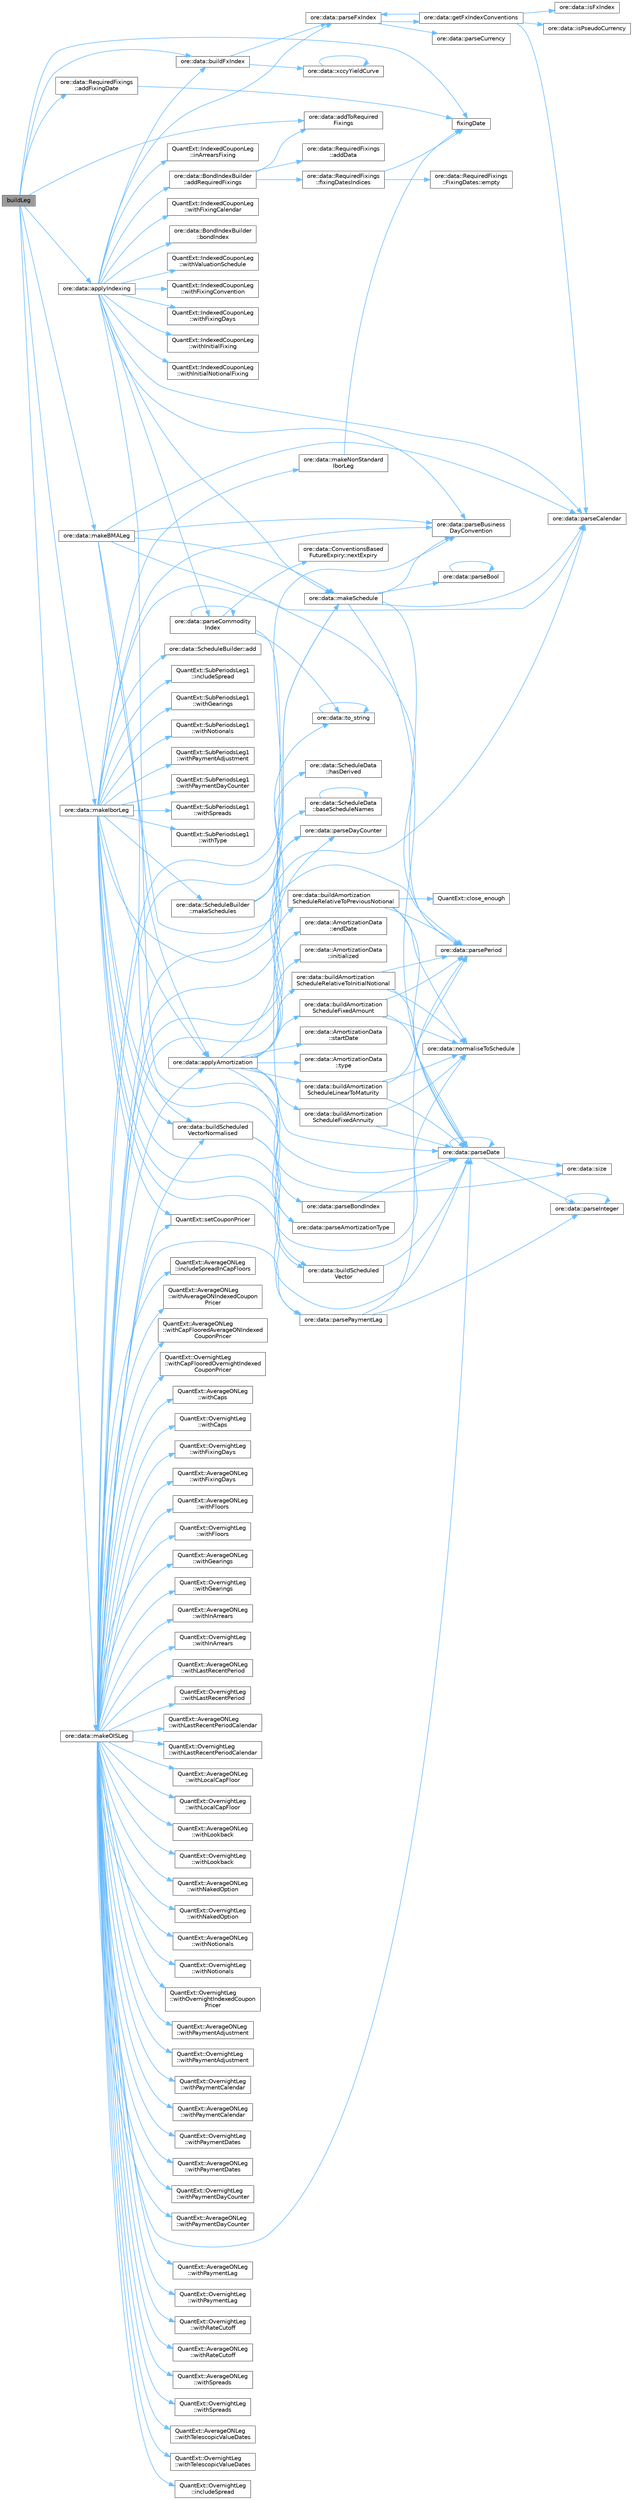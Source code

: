 digraph "buildLeg"
{
 // INTERACTIVE_SVG=YES
 // LATEX_PDF_SIZE
  bgcolor="transparent";
  edge [fontname=Helvetica,fontsize=10,labelfontname=Helvetica,labelfontsize=10];
  node [fontname=Helvetica,fontsize=10,shape=box,height=0.2,width=0.4];
  rankdir="LR";
  Node1 [label="buildLeg",height=0.2,width=0.4,color="gray40", fillcolor="grey60", style="filled", fontcolor="black",tooltip=" "];
  Node1 -> Node2 [color="steelblue1",style="solid"];
  Node2 [label="ore::data::RequiredFixings\l::addFixingDate",height=0.2,width=0.4,color="grey40", fillcolor="white", style="filled",URL="$classore_1_1data_1_1_required_fixings.html#ab7dfe7e5dd7a3d8d8f67fc9096a3c57d",tooltip=" "];
  Node2 -> Node3 [color="steelblue1",style="solid"];
  Node3 [label="fixingDate",height=0.2,width=0.4,color="grey40", fillcolor="white", style="filled",URL="C:/dev/ORE/documentation/QuantExt/doc/quantext.tag$namespace_quant_ext_1_1_zero_inflation.html#a57de786c1c8988b6da9d354282b4b370",tooltip=" "];
  Node1 -> Node4 [color="steelblue1",style="solid"];
  Node4 [label="ore::data::addToRequired\lFixings",height=0.2,width=0.4,color="grey40", fillcolor="white", style="filled",URL="$namespaceore_1_1data.html#a7453cd5f9e91b39da1712c6207aca462",tooltip=" "];
  Node1 -> Node5 [color="steelblue1",style="solid"];
  Node5 [label="ore::data::applyIndexing",height=0.2,width=0.4,color="grey40", fillcolor="white", style="filled",URL="$namespaceore_1_1data.html#a5d06d31ceafbb5a0bf0f9a4dbd09ab7e",tooltip=" "];
  Node5 -> Node6 [color="steelblue1",style="solid"];
  Node6 [label="ore::data::BondIndexBuilder\l::addRequiredFixings",height=0.2,width=0.4,color="grey40", fillcolor="white", style="filled",URL="$classore_1_1data_1_1_bond_index_builder.html#ae479124f9f93e301b0a9b63f603a7e07",tooltip=" "];
  Node6 -> Node7 [color="steelblue1",style="solid"];
  Node7 [label="ore::data::RequiredFixings\l::addData",height=0.2,width=0.4,color="grey40", fillcolor="white", style="filled",URL="$classore_1_1data_1_1_required_fixings.html#a6239d4397d1d7eb1de886f13bdc8d9d4",tooltip=" "];
  Node6 -> Node4 [color="steelblue1",style="solid"];
  Node6 -> Node8 [color="steelblue1",style="solid"];
  Node8 [label="ore::data::RequiredFixings\l::fixingDatesIndices",height=0.2,width=0.4,color="grey40", fillcolor="white", style="filled",URL="$classore_1_1data_1_1_required_fixings.html#a63d6b984cee7a38db36dee1c4233e0a0",tooltip=" "];
  Node8 -> Node9 [color="steelblue1",style="solid"];
  Node9 [label="ore::data::RequiredFixings\l::FixingDates::empty",height=0.2,width=0.4,color="grey40", fillcolor="white", style="filled",URL="$classore_1_1data_1_1_required_fixings_1_1_fixing_dates.html#a644718bb2fb240de962dc3c9a1fdf0dc",tooltip=" "];
  Node8 -> Node3 [color="steelblue1",style="solid"];
  Node5 -> Node10 [color="steelblue1",style="solid"];
  Node10 [label="ore::data::BondIndexBuilder\l::bondIndex",height=0.2,width=0.4,color="grey40", fillcolor="white", style="filled",URL="$classore_1_1data_1_1_bond_index_builder.html#a81d44eb05c46711351c9cf09a686bf3f",tooltip=" "];
  Node5 -> Node11 [color="steelblue1",style="solid"];
  Node11 [label="ore::data::buildFxIndex",height=0.2,width=0.4,color="grey40", fillcolor="white", style="filled",URL="$namespaceore_1_1data.html#ae313b95f8a3ab32f9ef5fbb83ac3254f",tooltip=" "];
  Node11 -> Node12 [color="steelblue1",style="solid"];
  Node12 [label="ore::data::parseFxIndex",height=0.2,width=0.4,color="grey40", fillcolor="white", style="filled",URL="$group__utilities.html#ga4c161c978377952d86a509a855e564b6",tooltip="Convert std::string to QuantExt::FxIndex."];
  Node12 -> Node13 [color="steelblue1",style="solid"];
  Node13 [label="ore::data::getFxIndexConventions",height=0.2,width=0.4,color="grey40", fillcolor="white", style="filled",URL="$namespaceore_1_1data.html#a924eb5d1881d31c82ac8abbdc15a5027",tooltip=" "];
  Node13 -> Node14 [color="steelblue1",style="solid"];
  Node14 [label="ore::data::isFxIndex",height=0.2,width=0.4,color="grey40", fillcolor="white", style="filled",URL="$namespaceore_1_1data.html#a123e19b0fac4f5124a8c26bad300de0e",tooltip=" "];
  Node13 -> Node15 [color="steelblue1",style="solid"];
  Node15 [label="ore::data::isPseudoCurrency",height=0.2,width=0.4,color="grey40", fillcolor="white", style="filled",URL="$group__utilities.html#gac0cf10eef45b9d706e29e7eb2ddddc90",tooltip="check for pseudo currency = precious metal or crypto currency *‍/"];
  Node13 -> Node16 [color="steelblue1",style="solid"];
  Node16 [label="ore::data::parseCalendar",height=0.2,width=0.4,color="grey40", fillcolor="white", style="filled",URL="$group__utilities.html#ga0f72d6fcccae10a674bdcd5095200f14",tooltip="Convert text to QuantLib::Calendar."];
  Node13 -> Node12 [color="steelblue1",style="solid"];
  Node12 -> Node17 [color="steelblue1",style="solid"];
  Node17 [label="ore::data::parseCurrency",height=0.2,width=0.4,color="grey40", fillcolor="white", style="filled",URL="$group__utilities.html#ga6e9e781a58e78200301c76161589fc7b",tooltip="Convert text to QuantLib::Currency."];
  Node11 -> Node18 [color="steelblue1",style="solid"];
  Node18 [label="ore::data::xccyYieldCurve",height=0.2,width=0.4,color="grey40", fillcolor="white", style="filled",URL="$namespaceore_1_1data.html#a02864b97f8a5f61c74d6b78ca65d7c30",tooltip=" "];
  Node18 -> Node18 [color="steelblue1",style="solid"];
  Node5 -> Node19 [color="steelblue1",style="solid"];
  Node19 [label="QuantExt::IndexedCouponLeg\l::inArrearsFixing",height=0.2,width=0.4,color="grey40", fillcolor="white", style="filled",URL="C:/dev/ORE/documentation/QuantExt/doc/quantext.tag$class_quant_ext_1_1_indexed_coupon_leg.html#a5ef0dba250a413818e5476474e2d95f5",tooltip=" "];
  Node5 -> Node20 [color="steelblue1",style="solid"];
  Node20 [label="ore::data::makeSchedule",height=0.2,width=0.4,color="grey40", fillcolor="white", style="filled",URL="$namespaceore_1_1data.html#af158e922cf963a59228878344ca5858d",tooltip=" "];
  Node20 -> Node21 [color="steelblue1",style="solid"];
  Node21 [label="ore::data::parseBool",height=0.2,width=0.4,color="grey40", fillcolor="white", style="filled",URL="$group__utilities.html#ga94621f11193864fa1338296232dc5be9",tooltip="Convert text to bool."];
  Node21 -> Node21 [color="steelblue1",style="solid"];
  Node20 -> Node22 [color="steelblue1",style="solid"];
  Node22 [label="ore::data::parseBusiness\lDayConvention",height=0.2,width=0.4,color="grey40", fillcolor="white", style="filled",URL="$group__utilities.html#ga86adcf55f91e340ff40783964666e732",tooltip="Convert text to QuantLib::BusinessDayConvention."];
  Node20 -> Node16 [color="steelblue1",style="solid"];
  Node20 -> Node23 [color="steelblue1",style="solid"];
  Node23 [label="ore::data::parseDate",height=0.2,width=0.4,color="grey40", fillcolor="white", style="filled",URL="$group__utilities.html#ga59b5fdda574d90facae95dec2d13040d",tooltip="Convert std::string to QuantLib::Date."];
  Node23 -> Node23 [color="steelblue1",style="solid"];
  Node23 -> Node24 [color="steelblue1",style="solid"];
  Node24 [label="ore::data::parseInteger",height=0.2,width=0.4,color="grey40", fillcolor="white", style="filled",URL="$group__utilities.html#gaecd67eda4fb5f4859bb8f6d383547721",tooltip="Convert text to QuantLib::Integer."];
  Node24 -> Node24 [color="steelblue1",style="solid"];
  Node23 -> Node25 [color="steelblue1",style="solid"];
  Node25 [label="ore::data::size",height=0.2,width=0.4,color="grey40", fillcolor="white", style="filled",URL="$namespaceore_1_1data.html#a777e216dee6069b548bb87da7152699e",tooltip=" "];
  Node20 -> Node26 [color="steelblue1",style="solid"];
  Node26 [label="ore::data::parsePeriod",height=0.2,width=0.4,color="grey40", fillcolor="white", style="filled",URL="$group__utilities.html#ga8e0623e2cb01e250e9cfec4619256208",tooltip="Convert text to QuantLib::Period."];
  Node5 -> Node27 [color="steelblue1",style="solid"];
  Node27 [label="ore::data::parseBondIndex",height=0.2,width=0.4,color="grey40", fillcolor="white", style="filled",URL="$group__utilities.html#ga7016b9dec58e9b19b7351e114282e869",tooltip="Convert std::string to QuantExt::BondIndex."];
  Node27 -> Node23 [color="steelblue1",style="solid"];
  Node5 -> Node22 [color="steelblue1",style="solid"];
  Node5 -> Node16 [color="steelblue1",style="solid"];
  Node5 -> Node28 [color="steelblue1",style="solid"];
  Node28 [label="ore::data::parseCommodity\lIndex",height=0.2,width=0.4,color="grey40", fillcolor="white", style="filled",URL="$namespaceore_1_1data.html#abd022b98516a69b335865f8c17a645cf",tooltip=" "];
  Node28 -> Node29 [color="steelblue1",style="solid"];
  Node29 [label="ore::data::ConventionsBased\lFutureExpiry::nextExpiry",height=0.2,width=0.4,color="grey40", fillcolor="white", style="filled",URL="$classore_1_1data_1_1_conventions_based_future_expiry.html#a2bd20c07171472e89c54943f2da6dffd",tooltip=" "];
  Node28 -> Node28 [color="steelblue1",style="solid"];
  Node28 -> Node23 [color="steelblue1",style="solid"];
  Node28 -> Node30 [color="steelblue1",style="solid"];
  Node30 [label="ore::data::to_string",height=0.2,width=0.4,color="grey40", fillcolor="white", style="filled",URL="$namespaceore_1_1data.html#a86651dfeb5c18ee891f7a4734d8cf455",tooltip=" "];
  Node30 -> Node30 [color="steelblue1",style="solid"];
  Node5 -> Node12 [color="steelblue1",style="solid"];
  Node5 -> Node31 [color="steelblue1",style="solid"];
  Node31 [label="QuantExt::IndexedCouponLeg\l::withFixingCalendar",height=0.2,width=0.4,color="grey40", fillcolor="white", style="filled",URL="C:/dev/ORE/documentation/QuantExt/doc/quantext.tag$class_quant_ext_1_1_indexed_coupon_leg.html#a5c41340265a3749014cc9a92104ef5b9",tooltip=" "];
  Node5 -> Node32 [color="steelblue1",style="solid"];
  Node32 [label="QuantExt::IndexedCouponLeg\l::withFixingConvention",height=0.2,width=0.4,color="grey40", fillcolor="white", style="filled",URL="C:/dev/ORE/documentation/QuantExt/doc/quantext.tag$class_quant_ext_1_1_indexed_coupon_leg.html#ae08d19faf902165220b4353785c82071",tooltip=" "];
  Node5 -> Node33 [color="steelblue1",style="solid"];
  Node33 [label="QuantExt::IndexedCouponLeg\l::withFixingDays",height=0.2,width=0.4,color="grey40", fillcolor="white", style="filled",URL="C:/dev/ORE/documentation/QuantExt/doc/quantext.tag$class_quant_ext_1_1_indexed_coupon_leg.html#a8ee13a8fbb19f67a47c77fddbd1bca2f",tooltip=" "];
  Node5 -> Node34 [color="steelblue1",style="solid"];
  Node34 [label="QuantExt::IndexedCouponLeg\l::withInitialFixing",height=0.2,width=0.4,color="grey40", fillcolor="white", style="filled",URL="C:/dev/ORE/documentation/QuantExt/doc/quantext.tag$class_quant_ext_1_1_indexed_coupon_leg.html#a65f2f85e9c92871feff4bae1df150ad7",tooltip=" "];
  Node5 -> Node35 [color="steelblue1",style="solid"];
  Node35 [label="QuantExt::IndexedCouponLeg\l::withInitialNotionalFixing",height=0.2,width=0.4,color="grey40", fillcolor="white", style="filled",URL="C:/dev/ORE/documentation/QuantExt/doc/quantext.tag$class_quant_ext_1_1_indexed_coupon_leg.html#a120c4a8fbdc82e46c9b520b5d1c0b494",tooltip=" "];
  Node5 -> Node36 [color="steelblue1",style="solid"];
  Node36 [label="QuantExt::IndexedCouponLeg\l::withValuationSchedule",height=0.2,width=0.4,color="grey40", fillcolor="white", style="filled",URL="C:/dev/ORE/documentation/QuantExt/doc/quantext.tag$class_quant_ext_1_1_indexed_coupon_leg.html#aaaf3214e2f02158e269ed7a7ecee1770",tooltip=" "];
  Node1 -> Node11 [color="steelblue1",style="solid"];
  Node1 -> Node3 [color="steelblue1",style="solid"];
  Node1 -> Node37 [color="steelblue1",style="solid"];
  Node37 [label="ore::data::makeBMALeg",height=0.2,width=0.4,color="grey40", fillcolor="white", style="filled",URL="$namespaceore_1_1data.html#a6408115df2ec5297c701134b7310e89e",tooltip=" "];
  Node37 -> Node38 [color="steelblue1",style="solid"];
  Node38 [label="ore::data::applyAmortization",height=0.2,width=0.4,color="grey40", fillcolor="white", style="filled",URL="$namespaceore_1_1data.html#a51a0ccd1027fb275bb214f1baaaa2986",tooltip=" "];
  Node38 -> Node39 [color="steelblue1",style="solid"];
  Node39 [label="ore::data::buildAmortization\lScheduleFixedAmount",height=0.2,width=0.4,color="grey40", fillcolor="white", style="filled",URL="$namespaceore_1_1data.html#a3f75d0993cfbe5fbe70dc1fc44f62e25",tooltip=" "];
  Node39 -> Node40 [color="steelblue1",style="solid"];
  Node40 [label="ore::data::normaliseToSchedule",height=0.2,width=0.4,color="grey40", fillcolor="white", style="filled",URL="$namespaceore_1_1data.html#a05260d9174de60219e7cd128e76819f0",tooltip=" "];
  Node39 -> Node23 [color="steelblue1",style="solid"];
  Node39 -> Node26 [color="steelblue1",style="solid"];
  Node38 -> Node41 [color="steelblue1",style="solid"];
  Node41 [label="ore::data::buildAmortization\lScheduleFixedAnnuity",height=0.2,width=0.4,color="grey40", fillcolor="white", style="filled",URL="$namespaceore_1_1data.html#a780fd2c0c5fc502dfb7c5d888ed4d691",tooltip=" "];
  Node41 -> Node40 [color="steelblue1",style="solid"];
  Node41 -> Node23 [color="steelblue1",style="solid"];
  Node38 -> Node42 [color="steelblue1",style="solid"];
  Node42 [label="ore::data::buildAmortization\lScheduleLinearToMaturity",height=0.2,width=0.4,color="grey40", fillcolor="white", style="filled",URL="$namespaceore_1_1data.html#a28ae531d5d86c7011eabb39109863f8b",tooltip=" "];
  Node42 -> Node40 [color="steelblue1",style="solid"];
  Node42 -> Node23 [color="steelblue1",style="solid"];
  Node42 -> Node26 [color="steelblue1",style="solid"];
  Node38 -> Node43 [color="steelblue1",style="solid"];
  Node43 [label="ore::data::buildAmortization\lScheduleRelativeToInitialNotional",height=0.2,width=0.4,color="grey40", fillcolor="white", style="filled",URL="$namespaceore_1_1data.html#a4263844bbd362ebdc0149606a5bfc5b2",tooltip=" "];
  Node43 -> Node40 [color="steelblue1",style="solid"];
  Node43 -> Node23 [color="steelblue1",style="solid"];
  Node43 -> Node26 [color="steelblue1",style="solid"];
  Node38 -> Node44 [color="steelblue1",style="solid"];
  Node44 [label="ore::data::buildAmortization\lScheduleRelativeToPreviousNotional",height=0.2,width=0.4,color="grey40", fillcolor="white", style="filled",URL="$namespaceore_1_1data.html#a59edcdbd4edbdf0262bfa5d3f89829f9",tooltip=" "];
  Node44 -> Node45 [color="steelblue1",style="solid"];
  Node45 [label="QuantExt::close_enough",height=0.2,width=0.4,color="grey40", fillcolor="white", style="filled",URL="C:/dev/ORE/documentation/QuantExt/doc/quantext.tag$namespace_quant_ext.html#a1cab4fb6a720eff245acb9f3a7a9e7c5",tooltip=" "];
  Node44 -> Node40 [color="steelblue1",style="solid"];
  Node44 -> Node23 [color="steelblue1",style="solid"];
  Node44 -> Node26 [color="steelblue1",style="solid"];
  Node38 -> Node46 [color="steelblue1",style="solid"];
  Node46 [label="ore::data::AmortizationData\l::endDate",height=0.2,width=0.4,color="grey40", fillcolor="white", style="filled",URL="$classore_1_1data_1_1_amortization_data.html#a3504166537d77838012952fcee44e7f1",tooltip="Amortization end date."];
  Node38 -> Node47 [color="steelblue1",style="solid"];
  Node47 [label="ore::data::AmortizationData\l::initialized",height=0.2,width=0.4,color="grey40", fillcolor="white", style="filled",URL="$classore_1_1data_1_1_amortization_data.html#afe87a180d00c685893090166d7a8dd46",tooltip=" "];
  Node38 -> Node48 [color="steelblue1",style="solid"];
  Node48 [label="ore::data::parseAmortizationType",height=0.2,width=0.4,color="grey40", fillcolor="white", style="filled",URL="$namespaceore_1_1data.html#abcf3f5cbf5b994ef81834c6dbbe9996d",tooltip=" "];
  Node38 -> Node23 [color="steelblue1",style="solid"];
  Node38 -> Node49 [color="steelblue1",style="solid"];
  Node49 [label="ore::data::parseDayCounter",height=0.2,width=0.4,color="grey40", fillcolor="white", style="filled",URL="$group__utilities.html#gaefb008d0de256c79140545d9c7549093",tooltip="Convert text to QuantLib::DayCounter."];
  Node38 -> Node25 [color="steelblue1",style="solid"];
  Node38 -> Node50 [color="steelblue1",style="solid"];
  Node50 [label="ore::data::AmortizationData\l::startDate",height=0.2,width=0.4,color="grey40", fillcolor="white", style="filled",URL="$classore_1_1data_1_1_amortization_data.html#a3c1b5eca22a456480c69c81ac5c84c70",tooltip="Amortization start date."];
  Node38 -> Node51 [color="steelblue1",style="solid"];
  Node51 [label="ore::data::AmortizationData\l::type",height=0.2,width=0.4,color="grey40", fillcolor="white", style="filled",URL="$classore_1_1data_1_1_amortization_data.html#a8c38b99dde33571036565897e2534a53",tooltip="FixedAmount, RelativeToInitialNotional, RelativeToPreviousNotional, Annuity."];
  Node37 -> Node52 [color="steelblue1",style="solid"];
  Node52 [label="ore::data::buildScheduled\lVectorNormalised",height=0.2,width=0.4,color="grey40", fillcolor="white", style="filled",URL="$namespaceore_1_1data.html#a0ac332ac8261c00686a95df64cf16560",tooltip=" "];
  Node52 -> Node53 [color="steelblue1",style="solid"];
  Node53 [label="ore::data::buildScheduled\lVector",height=0.2,width=0.4,color="grey40", fillcolor="white", style="filled",URL="$namespaceore_1_1data.html#a9206da3667d412d6992de0f3909beef2",tooltip=" "];
  Node53 -> Node23 [color="steelblue1",style="solid"];
  Node52 -> Node40 [color="steelblue1",style="solid"];
  Node37 -> Node20 [color="steelblue1",style="solid"];
  Node37 -> Node22 [color="steelblue1",style="solid"];
  Node37 -> Node16 [color="steelblue1",style="solid"];
  Node37 -> Node49 [color="steelblue1",style="solid"];
  Node37 -> Node26 [color="steelblue1",style="solid"];
  Node1 -> Node54 [color="steelblue1",style="solid"];
  Node54 [label="ore::data::makeIborLeg",height=0.2,width=0.4,color="grey40", fillcolor="white", style="filled",URL="$namespaceore_1_1data.html#adbd7eae430426f8577221f6dcc7797bc",tooltip=" "];
  Node54 -> Node55 [color="steelblue1",style="solid"];
  Node55 [label="ore::data::ScheduleBuilder::add",height=0.2,width=0.4,color="grey40", fillcolor="white", style="filled",URL="$classore_1_1data_1_1_schedule_builder.html#aeaee1beb3db0e1183e158952f9977095",tooltip=" "];
  Node54 -> Node38 [color="steelblue1",style="solid"];
  Node54 -> Node53 [color="steelblue1",style="solid"];
  Node54 -> Node52 [color="steelblue1",style="solid"];
  Node54 -> Node56 [color="steelblue1",style="solid"];
  Node56 [label="QuantExt::SubPeriodsLeg1\l::includeSpread",height=0.2,width=0.4,color="grey40", fillcolor="white", style="filled",URL="C:/dev/ORE/documentation/QuantExt/doc/quantext.tag$class_quant_ext_1_1_sub_periods_leg1.html#aaf3b04a398b1ac4499f9bd53116c98a1",tooltip=" "];
  Node54 -> Node57 [color="steelblue1",style="solid"];
  Node57 [label="ore::data::makeNonStandard\lIborLeg",height=0.2,width=0.4,color="grey40", fillcolor="white", style="filled",URL="$namespaceore_1_1data.html#ae73bcd0244722d9ceda7b425b745bca0",tooltip=" "];
  Node57 -> Node3 [color="steelblue1",style="solid"];
  Node54 -> Node58 [color="steelblue1",style="solid"];
  Node58 [label="ore::data::ScheduleBuilder\l::makeSchedules",height=0.2,width=0.4,color="grey40", fillcolor="white", style="filled",URL="$classore_1_1data_1_1_schedule_builder.html#a93272a61a9ab90fc8dcc6c6fc18bde6a",tooltip=" "];
  Node58 -> Node59 [color="steelblue1",style="solid"];
  Node59 [label="ore::data::ScheduleData\l::baseScheduleNames",height=0.2,width=0.4,color="grey40", fillcolor="white", style="filled",URL="$classore_1_1data_1_1_schedule_data.html#a43687ea8ff44a36d938e5198173794db",tooltip=" "];
  Node59 -> Node59 [color="steelblue1",style="solid"];
  Node58 -> Node60 [color="steelblue1",style="solid"];
  Node60 [label="ore::data::ScheduleData\l::hasDerived",height=0.2,width=0.4,color="grey40", fillcolor="white", style="filled",URL="$classore_1_1data_1_1_schedule_data.html#ac051c2fffd2509ec6ce74c5b70febced",tooltip=" "];
  Node58 -> Node20 [color="steelblue1",style="solid"];
  Node54 -> Node48 [color="steelblue1",style="solid"];
  Node54 -> Node22 [color="steelblue1",style="solid"];
  Node54 -> Node16 [color="steelblue1",style="solid"];
  Node54 -> Node23 [color="steelblue1",style="solid"];
  Node54 -> Node49 [color="steelblue1",style="solid"];
  Node54 -> Node61 [color="steelblue1",style="solid"];
  Node61 [label="ore::data::parsePaymentLag",height=0.2,width=0.4,color="grey40", fillcolor="white", style="filled",URL="$group__utilities.html#gaaccd32117e7bb7cbec793de579976cc8",tooltip="Convert text to PaymentLag."];
  Node61 -> Node24 [color="steelblue1",style="solid"];
  Node61 -> Node26 [color="steelblue1",style="solid"];
  Node54 -> Node62 [color="steelblue1",style="solid"];
  Node62 [label="QuantExt::setCouponPricer",height=0.2,width=0.4,color="grey40", fillcolor="white", style="filled",URL="C:/dev/ORE/documentation/QuantExt/doc/quantext.tag$group__cashflows.html#ga406099bc916e0a59da0c4e061c7faf50",tooltip=" "];
  Node54 -> Node63 [color="steelblue1",style="solid"];
  Node63 [label="QuantExt::SubPeriodsLeg1\l::withGearings",height=0.2,width=0.4,color="grey40", fillcolor="white", style="filled",URL="C:/dev/ORE/documentation/QuantExt/doc/quantext.tag$class_quant_ext_1_1_sub_periods_leg1.html#ab1e8a7b19925c2cab231235f3f98ff9e",tooltip=" "];
  Node54 -> Node64 [color="steelblue1",style="solid"];
  Node64 [label="QuantExt::SubPeriodsLeg1\l::withNotionals",height=0.2,width=0.4,color="grey40", fillcolor="white", style="filled",URL="C:/dev/ORE/documentation/QuantExt/doc/quantext.tag$class_quant_ext_1_1_sub_periods_leg1.html#af08ee771df0a5763f565e81b614ca53a",tooltip=" "];
  Node54 -> Node65 [color="steelblue1",style="solid"];
  Node65 [label="QuantExt::SubPeriodsLeg1\l::withPaymentAdjustment",height=0.2,width=0.4,color="grey40", fillcolor="white", style="filled",URL="C:/dev/ORE/documentation/QuantExt/doc/quantext.tag$class_quant_ext_1_1_sub_periods_leg1.html#af60fd78583cc6d77ff101028fd98b589",tooltip=" "];
  Node54 -> Node66 [color="steelblue1",style="solid"];
  Node66 [label="QuantExt::SubPeriodsLeg1\l::withPaymentDayCounter",height=0.2,width=0.4,color="grey40", fillcolor="white", style="filled",URL="C:/dev/ORE/documentation/QuantExt/doc/quantext.tag$class_quant_ext_1_1_sub_periods_leg1.html#a3094f3c675e8bab1eb3e57cfe2cc13ee",tooltip=" "];
  Node54 -> Node67 [color="steelblue1",style="solid"];
  Node67 [label="QuantExt::SubPeriodsLeg1\l::withSpreads",height=0.2,width=0.4,color="grey40", fillcolor="white", style="filled",URL="C:/dev/ORE/documentation/QuantExt/doc/quantext.tag$class_quant_ext_1_1_sub_periods_leg1.html#a63f5536d015ba5daeedea7b2eb28c400",tooltip=" "];
  Node54 -> Node68 [color="steelblue1",style="solid"];
  Node68 [label="QuantExt::SubPeriodsLeg1\l::withType",height=0.2,width=0.4,color="grey40", fillcolor="white", style="filled",URL="C:/dev/ORE/documentation/QuantExt/doc/quantext.tag$class_quant_ext_1_1_sub_periods_leg1.html#a45b3131e71bc8e55aa234bec332f3367",tooltip=" "];
  Node1 -> Node69 [color="steelblue1",style="solid"];
  Node69 [label="ore::data::makeOISLeg",height=0.2,width=0.4,color="grey40", fillcolor="white", style="filled",URL="$namespaceore_1_1data.html#a03c3cd19cb0e903ea9d9c5021e5bb7dd",tooltip=" "];
  Node69 -> Node38 [color="steelblue1",style="solid"];
  Node69 -> Node52 [color="steelblue1",style="solid"];
  Node69 -> Node70 [color="steelblue1",style="solid"];
  Node70 [label="QuantExt::OvernightLeg\l::includeSpread",height=0.2,width=0.4,color="grey40", fillcolor="white", style="filled",URL="C:/dev/ORE/documentation/QuantExt/doc/quantext.tag$class_quant_ext_1_1_overnight_leg.html#ad735282e1cba46bdfefe7d3777e4bada",tooltip=" "];
  Node69 -> Node71 [color="steelblue1",style="solid"];
  Node71 [label="QuantExt::AverageONLeg\l::includeSpreadInCapFloors",height=0.2,width=0.4,color="grey40", fillcolor="white", style="filled",URL="C:/dev/ORE/documentation/QuantExt/doc/quantext.tag$class_quant_ext_1_1_average_o_n_leg.html#a327daa1be5aa43008dc7bfab1494a03b",tooltip=" "];
  Node69 -> Node20 [color="steelblue1",style="solid"];
  Node69 -> Node22 [color="steelblue1",style="solid"];
  Node69 -> Node16 [color="steelblue1",style="solid"];
  Node69 -> Node23 [color="steelblue1",style="solid"];
  Node69 -> Node49 [color="steelblue1",style="solid"];
  Node69 -> Node61 [color="steelblue1",style="solid"];
  Node69 -> Node26 [color="steelblue1",style="solid"];
  Node69 -> Node62 [color="steelblue1",style="solid"];
  Node69 -> Node30 [color="steelblue1",style="solid"];
  Node69 -> Node72 [color="steelblue1",style="solid"];
  Node72 [label="QuantExt::AverageONLeg\l::withAverageONIndexedCoupon\lPricer",height=0.2,width=0.4,color="grey40", fillcolor="white", style="filled",URL="C:/dev/ORE/documentation/QuantExt/doc/quantext.tag$class_quant_ext_1_1_average_o_n_leg.html#af06465baef3c739d9df01f82eeab799c",tooltip=" "];
  Node69 -> Node73 [color="steelblue1",style="solid"];
  Node73 [label="QuantExt::AverageONLeg\l::withCapFlooredAverageONIndexed\lCouponPricer",height=0.2,width=0.4,color="grey40", fillcolor="white", style="filled",URL="C:/dev/ORE/documentation/QuantExt/doc/quantext.tag$class_quant_ext_1_1_average_o_n_leg.html#a977917139b45e54eb5faa91f29ad77a3",tooltip=" "];
  Node69 -> Node74 [color="steelblue1",style="solid"];
  Node74 [label="QuantExt::OvernightLeg\l::withCapFlooredOvernightIndexed\lCouponPricer",height=0.2,width=0.4,color="grey40", fillcolor="white", style="filled",URL="C:/dev/ORE/documentation/QuantExt/doc/quantext.tag$class_quant_ext_1_1_overnight_leg.html#a4322b29cb2ef585a3ec0fe9c394f109c",tooltip=" "];
  Node69 -> Node75 [color="steelblue1",style="solid"];
  Node75 [label="QuantExt::AverageONLeg\l::withCaps",height=0.2,width=0.4,color="grey40", fillcolor="white", style="filled",URL="C:/dev/ORE/documentation/QuantExt/doc/quantext.tag$class_quant_ext_1_1_average_o_n_leg.html#aa896553fa633e0b4fc9dd60bfa4ce62b",tooltip=" "];
  Node69 -> Node76 [color="steelblue1",style="solid"];
  Node76 [label="QuantExt::OvernightLeg\l::withCaps",height=0.2,width=0.4,color="grey40", fillcolor="white", style="filled",URL="C:/dev/ORE/documentation/QuantExt/doc/quantext.tag$class_quant_ext_1_1_overnight_leg.html#a931cc447beff7b822ee702c82593309a",tooltip=" "];
  Node69 -> Node77 [color="steelblue1",style="solid"];
  Node77 [label="QuantExt::OvernightLeg\l::withFixingDays",height=0.2,width=0.4,color="grey40", fillcolor="white", style="filled",URL="C:/dev/ORE/documentation/QuantExt/doc/quantext.tag$class_quant_ext_1_1_overnight_leg.html#a75e9b4cd7884421622fd366d170dbdaa",tooltip=" "];
  Node69 -> Node78 [color="steelblue1",style="solid"];
  Node78 [label="QuantExt::AverageONLeg\l::withFixingDays",height=0.2,width=0.4,color="grey40", fillcolor="white", style="filled",URL="C:/dev/ORE/documentation/QuantExt/doc/quantext.tag$class_quant_ext_1_1_average_o_n_leg.html#ad715f813ea39fad8e8397fbca62d87cb",tooltip=" "];
  Node69 -> Node79 [color="steelblue1",style="solid"];
  Node79 [label="QuantExt::AverageONLeg\l::withFloors",height=0.2,width=0.4,color="grey40", fillcolor="white", style="filled",URL="C:/dev/ORE/documentation/QuantExt/doc/quantext.tag$class_quant_ext_1_1_average_o_n_leg.html#abb8f79710bb4b303823d890852f037fe",tooltip=" "];
  Node69 -> Node80 [color="steelblue1",style="solid"];
  Node80 [label="QuantExt::OvernightLeg\l::withFloors",height=0.2,width=0.4,color="grey40", fillcolor="white", style="filled",URL="C:/dev/ORE/documentation/QuantExt/doc/quantext.tag$class_quant_ext_1_1_overnight_leg.html#a412a43bf85c378ff7515da835dffb034",tooltip=" "];
  Node69 -> Node81 [color="steelblue1",style="solid"];
  Node81 [label="QuantExt::AverageONLeg\l::withGearings",height=0.2,width=0.4,color="grey40", fillcolor="white", style="filled",URL="C:/dev/ORE/documentation/QuantExt/doc/quantext.tag$class_quant_ext_1_1_average_o_n_leg.html#af57df593604639214158853a161a208e",tooltip=" "];
  Node69 -> Node82 [color="steelblue1",style="solid"];
  Node82 [label="QuantExt::OvernightLeg\l::withGearings",height=0.2,width=0.4,color="grey40", fillcolor="white", style="filled",URL="C:/dev/ORE/documentation/QuantExt/doc/quantext.tag$class_quant_ext_1_1_overnight_leg.html#a234861a9076434f039721a0d21bad917",tooltip=" "];
  Node69 -> Node83 [color="steelblue1",style="solid"];
  Node83 [label="QuantExt::AverageONLeg\l::withInArrears",height=0.2,width=0.4,color="grey40", fillcolor="white", style="filled",URL="C:/dev/ORE/documentation/QuantExt/doc/quantext.tag$class_quant_ext_1_1_average_o_n_leg.html#aa130caf259e284292933b4795d97da33",tooltip=" "];
  Node69 -> Node84 [color="steelblue1",style="solid"];
  Node84 [label="QuantExt::OvernightLeg\l::withInArrears",height=0.2,width=0.4,color="grey40", fillcolor="white", style="filled",URL="C:/dev/ORE/documentation/QuantExt/doc/quantext.tag$class_quant_ext_1_1_overnight_leg.html#a946356616ca31e5d7239c79fb6ada923",tooltip=" "];
  Node69 -> Node85 [color="steelblue1",style="solid"];
  Node85 [label="QuantExt::AverageONLeg\l::withLastRecentPeriod",height=0.2,width=0.4,color="grey40", fillcolor="white", style="filled",URL="C:/dev/ORE/documentation/QuantExt/doc/quantext.tag$class_quant_ext_1_1_average_o_n_leg.html#a076888a709a763148e1470424472826e",tooltip=" "];
  Node69 -> Node86 [color="steelblue1",style="solid"];
  Node86 [label="QuantExt::OvernightLeg\l::withLastRecentPeriod",height=0.2,width=0.4,color="grey40", fillcolor="white", style="filled",URL="C:/dev/ORE/documentation/QuantExt/doc/quantext.tag$class_quant_ext_1_1_overnight_leg.html#a3b0ff4578fd734414e089cb1a65ea360",tooltip=" "];
  Node69 -> Node87 [color="steelblue1",style="solid"];
  Node87 [label="QuantExt::AverageONLeg\l::withLastRecentPeriodCalendar",height=0.2,width=0.4,color="grey40", fillcolor="white", style="filled",URL="C:/dev/ORE/documentation/QuantExt/doc/quantext.tag$class_quant_ext_1_1_average_o_n_leg.html#a57e6672f6863f6a870422525c19e189e",tooltip=" "];
  Node69 -> Node88 [color="steelblue1",style="solid"];
  Node88 [label="QuantExt::OvernightLeg\l::withLastRecentPeriodCalendar",height=0.2,width=0.4,color="grey40", fillcolor="white", style="filled",URL="C:/dev/ORE/documentation/QuantExt/doc/quantext.tag$class_quant_ext_1_1_overnight_leg.html#aee727c745f104eba21c59a34f702f2de",tooltip=" "];
  Node69 -> Node89 [color="steelblue1",style="solid"];
  Node89 [label="QuantExt::AverageONLeg\l::withLocalCapFloor",height=0.2,width=0.4,color="grey40", fillcolor="white", style="filled",URL="C:/dev/ORE/documentation/QuantExt/doc/quantext.tag$class_quant_ext_1_1_average_o_n_leg.html#a73f991e873f7f69355a45141235f6d55",tooltip=" "];
  Node69 -> Node90 [color="steelblue1",style="solid"];
  Node90 [label="QuantExt::OvernightLeg\l::withLocalCapFloor",height=0.2,width=0.4,color="grey40", fillcolor="white", style="filled",URL="C:/dev/ORE/documentation/QuantExt/doc/quantext.tag$class_quant_ext_1_1_overnight_leg.html#abf95adeaced2e0652d397632e4bdbe87",tooltip=" "];
  Node69 -> Node91 [color="steelblue1",style="solid"];
  Node91 [label="QuantExt::AverageONLeg\l::withLookback",height=0.2,width=0.4,color="grey40", fillcolor="white", style="filled",URL="C:/dev/ORE/documentation/QuantExt/doc/quantext.tag$class_quant_ext_1_1_average_o_n_leg.html#a4a28c6357def941ea4a1f77a3ded349e",tooltip=" "];
  Node69 -> Node92 [color="steelblue1",style="solid"];
  Node92 [label="QuantExt::OvernightLeg\l::withLookback",height=0.2,width=0.4,color="grey40", fillcolor="white", style="filled",URL="C:/dev/ORE/documentation/QuantExt/doc/quantext.tag$class_quant_ext_1_1_overnight_leg.html#a05d63de884f4d5aafe23f42617bd1216",tooltip=" "];
  Node69 -> Node93 [color="steelblue1",style="solid"];
  Node93 [label="QuantExt::AverageONLeg\l::withNakedOption",height=0.2,width=0.4,color="grey40", fillcolor="white", style="filled",URL="C:/dev/ORE/documentation/QuantExt/doc/quantext.tag$class_quant_ext_1_1_average_o_n_leg.html#a5d5f0e74e7def22e2a4f78dcac413d75",tooltip=" "];
  Node69 -> Node94 [color="steelblue1",style="solid"];
  Node94 [label="QuantExt::OvernightLeg\l::withNakedOption",height=0.2,width=0.4,color="grey40", fillcolor="white", style="filled",URL="C:/dev/ORE/documentation/QuantExt/doc/quantext.tag$class_quant_ext_1_1_overnight_leg.html#a6c20d3d6d8bdb80ab52b41de65dcde05",tooltip=" "];
  Node69 -> Node95 [color="steelblue1",style="solid"];
  Node95 [label="QuantExt::AverageONLeg\l::withNotionals",height=0.2,width=0.4,color="grey40", fillcolor="white", style="filled",URL="C:/dev/ORE/documentation/QuantExt/doc/quantext.tag$class_quant_ext_1_1_average_o_n_leg.html#a99644c2c1bf4a9cd15316d8ac0860dd1",tooltip=" "];
  Node69 -> Node96 [color="steelblue1",style="solid"];
  Node96 [label="QuantExt::OvernightLeg\l::withNotionals",height=0.2,width=0.4,color="grey40", fillcolor="white", style="filled",URL="C:/dev/ORE/documentation/QuantExt/doc/quantext.tag$class_quant_ext_1_1_overnight_leg.html#a76d5a0b8245957af75d54ea81319327f",tooltip=" "];
  Node69 -> Node97 [color="steelblue1",style="solid"];
  Node97 [label="QuantExt::OvernightLeg\l::withOvernightIndexedCoupon\lPricer",height=0.2,width=0.4,color="grey40", fillcolor="white", style="filled",URL="C:/dev/ORE/documentation/QuantExt/doc/quantext.tag$class_quant_ext_1_1_overnight_leg.html#a857bce2f79f081e8b1e4a30292149d0a",tooltip=" "];
  Node69 -> Node98 [color="steelblue1",style="solid"];
  Node98 [label="QuantExt::AverageONLeg\l::withPaymentAdjustment",height=0.2,width=0.4,color="grey40", fillcolor="white", style="filled",URL="C:/dev/ORE/documentation/QuantExt/doc/quantext.tag$class_quant_ext_1_1_average_o_n_leg.html#a8d830dac913f5b0d3217780404eba687",tooltip=" "];
  Node69 -> Node99 [color="steelblue1",style="solid"];
  Node99 [label="QuantExt::OvernightLeg\l::withPaymentAdjustment",height=0.2,width=0.4,color="grey40", fillcolor="white", style="filled",URL="C:/dev/ORE/documentation/QuantExt/doc/quantext.tag$class_quant_ext_1_1_overnight_leg.html#a49ca80b4e072cd77db089d6f39765dbf",tooltip=" "];
  Node69 -> Node100 [color="steelblue1",style="solid"];
  Node100 [label="QuantExt::OvernightLeg\l::withPaymentCalendar",height=0.2,width=0.4,color="grey40", fillcolor="white", style="filled",URL="C:/dev/ORE/documentation/QuantExt/doc/quantext.tag$class_quant_ext_1_1_overnight_leg.html#a39c0df8a8416c841b9c80e56a0719f60",tooltip=" "];
  Node69 -> Node101 [color="steelblue1",style="solid"];
  Node101 [label="QuantExt::AverageONLeg\l::withPaymentCalendar",height=0.2,width=0.4,color="grey40", fillcolor="white", style="filled",URL="C:/dev/ORE/documentation/QuantExt/doc/quantext.tag$class_quant_ext_1_1_average_o_n_leg.html#a59f72081c53f748fa50cf3c9bab61a57",tooltip=" "];
  Node69 -> Node102 [color="steelblue1",style="solid"];
  Node102 [label="QuantExt::OvernightLeg\l::withPaymentDates",height=0.2,width=0.4,color="grey40", fillcolor="white", style="filled",URL="C:/dev/ORE/documentation/QuantExt/doc/quantext.tag$class_quant_ext_1_1_overnight_leg.html#abafc04386648610d89d159a1c1836c13",tooltip=" "];
  Node69 -> Node103 [color="steelblue1",style="solid"];
  Node103 [label="QuantExt::AverageONLeg\l::withPaymentDates",height=0.2,width=0.4,color="grey40", fillcolor="white", style="filled",URL="C:/dev/ORE/documentation/QuantExt/doc/quantext.tag$class_quant_ext_1_1_average_o_n_leg.html#a0e6dab61621d5b12adb51644b79ba746",tooltip=" "];
  Node69 -> Node104 [color="steelblue1",style="solid"];
  Node104 [label="QuantExt::OvernightLeg\l::withPaymentDayCounter",height=0.2,width=0.4,color="grey40", fillcolor="white", style="filled",URL="C:/dev/ORE/documentation/QuantExt/doc/quantext.tag$class_quant_ext_1_1_overnight_leg.html#a940b5db4d2f43f82767ec190189d8f41",tooltip=" "];
  Node69 -> Node105 [color="steelblue1",style="solid"];
  Node105 [label="QuantExt::AverageONLeg\l::withPaymentDayCounter",height=0.2,width=0.4,color="grey40", fillcolor="white", style="filled",URL="C:/dev/ORE/documentation/QuantExt/doc/quantext.tag$class_quant_ext_1_1_average_o_n_leg.html#a2f0b1c346890f9d8c6c2d0510c38bd28",tooltip=" "];
  Node69 -> Node106 [color="steelblue1",style="solid"];
  Node106 [label="QuantExt::AverageONLeg\l::withPaymentLag",height=0.2,width=0.4,color="grey40", fillcolor="white", style="filled",URL="C:/dev/ORE/documentation/QuantExt/doc/quantext.tag$class_quant_ext_1_1_average_o_n_leg.html#a332961541d0551fc7dd037158f5d9034",tooltip=" "];
  Node69 -> Node107 [color="steelblue1",style="solid"];
  Node107 [label="QuantExt::OvernightLeg\l::withPaymentLag",height=0.2,width=0.4,color="grey40", fillcolor="white", style="filled",URL="C:/dev/ORE/documentation/QuantExt/doc/quantext.tag$class_quant_ext_1_1_overnight_leg.html#ae2239b75cd3991f5aa0187c9838e3de4",tooltip=" "];
  Node69 -> Node108 [color="steelblue1",style="solid"];
  Node108 [label="QuantExt::OvernightLeg\l::withRateCutoff",height=0.2,width=0.4,color="grey40", fillcolor="white", style="filled",URL="C:/dev/ORE/documentation/QuantExt/doc/quantext.tag$class_quant_ext_1_1_overnight_leg.html#a8c73756d8ff69034eaed42965dc36890",tooltip=" "];
  Node69 -> Node109 [color="steelblue1",style="solid"];
  Node109 [label="QuantExt::AverageONLeg\l::withRateCutoff",height=0.2,width=0.4,color="grey40", fillcolor="white", style="filled",URL="C:/dev/ORE/documentation/QuantExt/doc/quantext.tag$class_quant_ext_1_1_average_o_n_leg.html#a4fec6a9a30b2c94d88359e1e98969a55",tooltip=" "];
  Node69 -> Node110 [color="steelblue1",style="solid"];
  Node110 [label="QuantExt::AverageONLeg\l::withSpreads",height=0.2,width=0.4,color="grey40", fillcolor="white", style="filled",URL="C:/dev/ORE/documentation/QuantExt/doc/quantext.tag$class_quant_ext_1_1_average_o_n_leg.html#a9f17944d6f8b5e3bae7ab0a86e4e0ed4",tooltip=" "];
  Node69 -> Node111 [color="steelblue1",style="solid"];
  Node111 [label="QuantExt::OvernightLeg\l::withSpreads",height=0.2,width=0.4,color="grey40", fillcolor="white", style="filled",URL="C:/dev/ORE/documentation/QuantExt/doc/quantext.tag$class_quant_ext_1_1_overnight_leg.html#aa77bb1c75494cf628344a3dd1324de03",tooltip=" "];
  Node69 -> Node112 [color="steelblue1",style="solid"];
  Node112 [label="QuantExt::AverageONLeg\l::withTelescopicValueDates",height=0.2,width=0.4,color="grey40", fillcolor="white", style="filled",URL="C:/dev/ORE/documentation/QuantExt/doc/quantext.tag$class_quant_ext_1_1_average_o_n_leg.html#a77ff6493c71a936b8d4fc8b2eac879c2",tooltip=" "];
  Node69 -> Node113 [color="steelblue1",style="solid"];
  Node113 [label="QuantExt::OvernightLeg\l::withTelescopicValueDates",height=0.2,width=0.4,color="grey40", fillcolor="white", style="filled",URL="C:/dev/ORE/documentation/QuantExt/doc/quantext.tag$class_quant_ext_1_1_overnight_leg.html#a45d30471d32cb12cea92f3d8577d8a4d",tooltip=" "];
}
